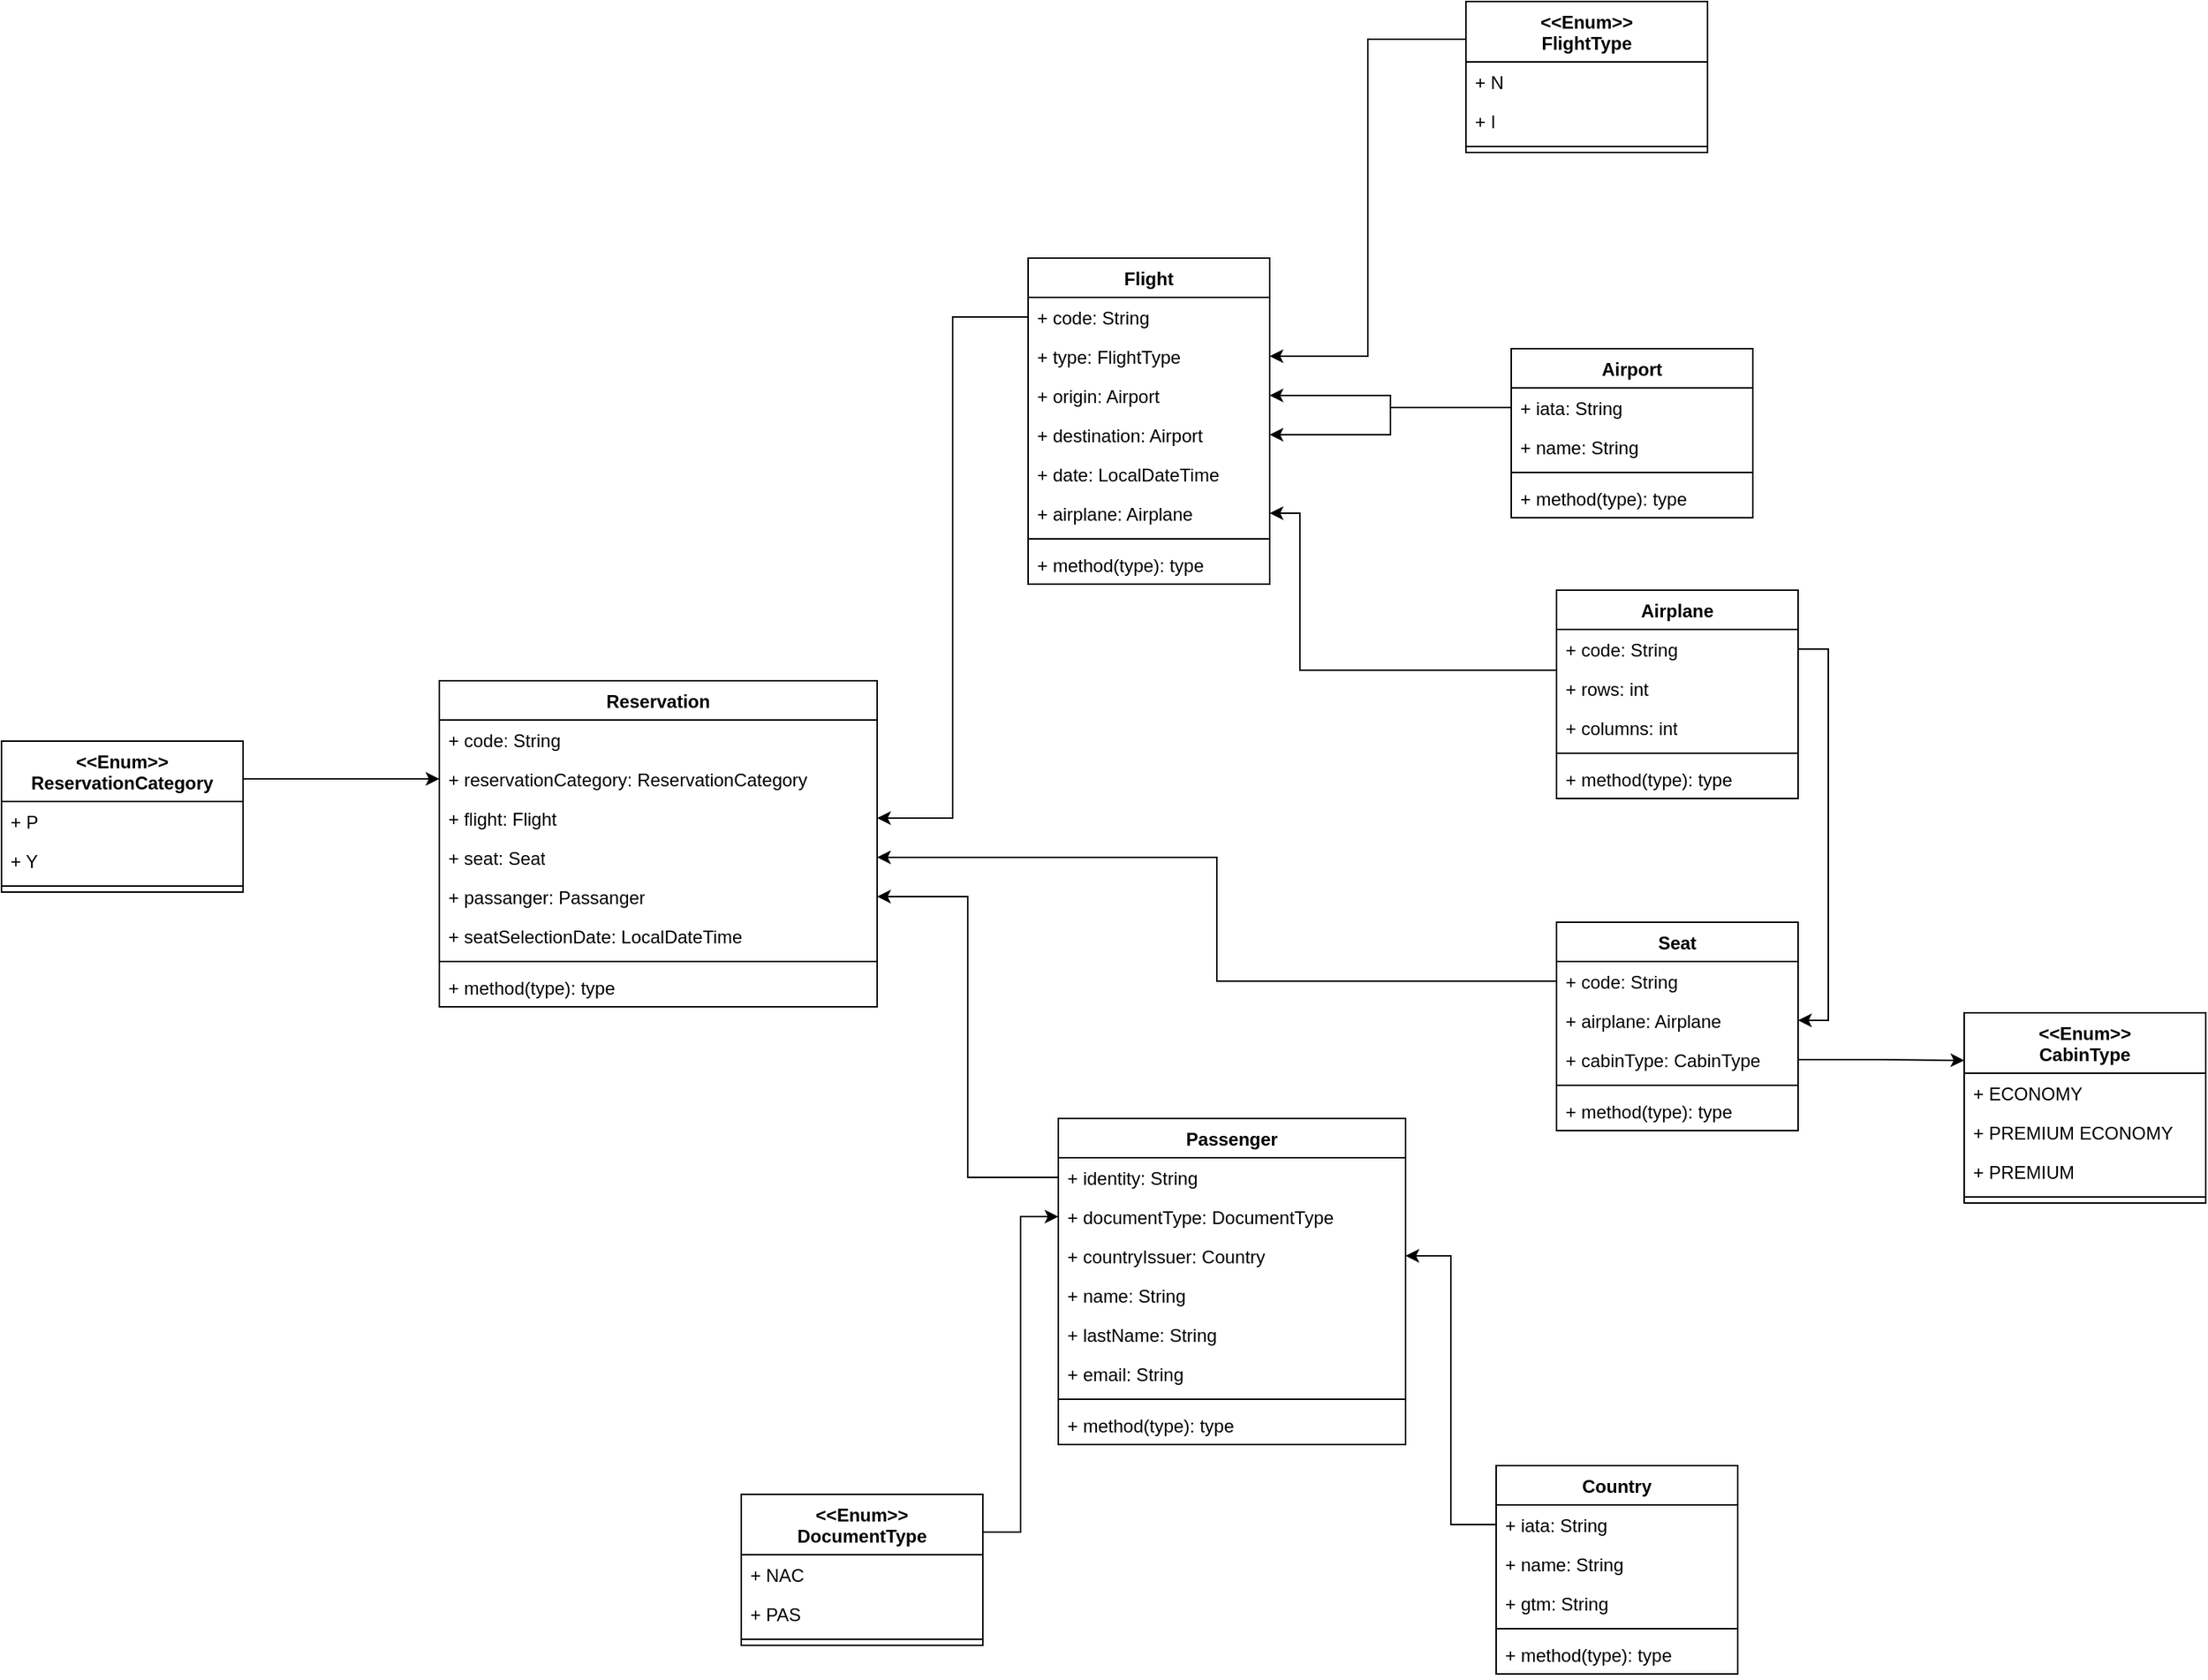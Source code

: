 <mxfile version="24.8.0">
  <diagram name="Página-1" id="7GFzB7mrPcxD99Pc3TqR">
    <mxGraphModel dx="2781" dy="2295" grid="1" gridSize="10" guides="1" tooltips="1" connect="1" arrows="1" fold="1" page="1" pageScale="1" pageWidth="827" pageHeight="1169" math="0" shadow="0">
      <root>
        <mxCell id="0" />
        <mxCell id="1" parent="0" />
        <mxCell id="gfBn0jHcYiz-HA4uEaEU-1" value="Flight" style="swimlane;fontStyle=1;align=center;verticalAlign=top;childLayout=stackLayout;horizontal=1;startSize=26;horizontalStack=0;resizeParent=1;resizeParentMax=0;resizeLast=0;collapsible=1;marginBottom=0;whiteSpace=wrap;html=1;" vertex="1" parent="1">
          <mxGeometry x="420" y="40" width="160" height="216" as="geometry" />
        </mxCell>
        <mxCell id="gfBn0jHcYiz-HA4uEaEU-15" value="+ code: String" style="text;strokeColor=none;fillColor=none;align=left;verticalAlign=top;spacingLeft=4;spacingRight=4;overflow=hidden;rotatable=0;points=[[0,0.5],[1,0.5]];portConstraint=eastwest;whiteSpace=wrap;html=1;" vertex="1" parent="gfBn0jHcYiz-HA4uEaEU-1">
          <mxGeometry y="26" width="160" height="26" as="geometry" />
        </mxCell>
        <mxCell id="gfBn0jHcYiz-HA4uEaEU-2" value="+ type: FlightType" style="text;strokeColor=none;fillColor=none;align=left;verticalAlign=top;spacingLeft=4;spacingRight=4;overflow=hidden;rotatable=0;points=[[0,0.5],[1,0.5]];portConstraint=eastwest;whiteSpace=wrap;html=1;" vertex="1" parent="gfBn0jHcYiz-HA4uEaEU-1">
          <mxGeometry y="52" width="160" height="26" as="geometry" />
        </mxCell>
        <mxCell id="gfBn0jHcYiz-HA4uEaEU-16" value="+ origin: Airport" style="text;strokeColor=none;fillColor=none;align=left;verticalAlign=top;spacingLeft=4;spacingRight=4;overflow=hidden;rotatable=0;points=[[0,0.5],[1,0.5]];portConstraint=eastwest;whiteSpace=wrap;html=1;" vertex="1" parent="gfBn0jHcYiz-HA4uEaEU-1">
          <mxGeometry y="78" width="160" height="26" as="geometry" />
        </mxCell>
        <mxCell id="gfBn0jHcYiz-HA4uEaEU-17" value="+ destination: Airport" style="text;strokeColor=none;fillColor=none;align=left;verticalAlign=top;spacingLeft=4;spacingRight=4;overflow=hidden;rotatable=0;points=[[0,0.5],[1,0.5]];portConstraint=eastwest;whiteSpace=wrap;html=1;" vertex="1" parent="gfBn0jHcYiz-HA4uEaEU-1">
          <mxGeometry y="104" width="160" height="26" as="geometry" />
        </mxCell>
        <mxCell id="gfBn0jHcYiz-HA4uEaEU-25" value="+ date: LocalDateTime" style="text;strokeColor=none;fillColor=none;align=left;verticalAlign=top;spacingLeft=4;spacingRight=4;overflow=hidden;rotatable=0;points=[[0,0.5],[1,0.5]];portConstraint=eastwest;whiteSpace=wrap;html=1;" vertex="1" parent="gfBn0jHcYiz-HA4uEaEU-1">
          <mxGeometry y="130" width="160" height="26" as="geometry" />
        </mxCell>
        <mxCell id="gfBn0jHcYiz-HA4uEaEU-94" value="+ airplane: Airplane" style="text;strokeColor=none;fillColor=none;align=left;verticalAlign=top;spacingLeft=4;spacingRight=4;overflow=hidden;rotatable=0;points=[[0,0.5],[1,0.5]];portConstraint=eastwest;whiteSpace=wrap;html=1;" vertex="1" parent="gfBn0jHcYiz-HA4uEaEU-1">
          <mxGeometry y="156" width="160" height="26" as="geometry" />
        </mxCell>
        <mxCell id="gfBn0jHcYiz-HA4uEaEU-3" value="" style="line;strokeWidth=1;fillColor=none;align=left;verticalAlign=middle;spacingTop=-1;spacingLeft=3;spacingRight=3;rotatable=0;labelPosition=right;points=[];portConstraint=eastwest;strokeColor=inherit;" vertex="1" parent="gfBn0jHcYiz-HA4uEaEU-1">
          <mxGeometry y="182" width="160" height="8" as="geometry" />
        </mxCell>
        <mxCell id="gfBn0jHcYiz-HA4uEaEU-4" value="+ method(type): type" style="text;strokeColor=none;fillColor=none;align=left;verticalAlign=top;spacingLeft=4;spacingRight=4;overflow=hidden;rotatable=0;points=[[0,0.5],[1,0.5]];portConstraint=eastwest;whiteSpace=wrap;html=1;" vertex="1" parent="gfBn0jHcYiz-HA4uEaEU-1">
          <mxGeometry y="190" width="160" height="26" as="geometry" />
        </mxCell>
        <mxCell id="gfBn0jHcYiz-HA4uEaEU-14" style="edgeStyle=orthogonalEdgeStyle;rounded=0;orthogonalLoop=1;jettySize=auto;html=1;exitX=0;exitY=0.25;exitDx=0;exitDy=0;entryX=1;entryY=0.5;entryDx=0;entryDy=0;" edge="1" parent="1" source="gfBn0jHcYiz-HA4uEaEU-9" target="gfBn0jHcYiz-HA4uEaEU-2">
          <mxGeometry relative="1" as="geometry" />
        </mxCell>
        <mxCell id="gfBn0jHcYiz-HA4uEaEU-9" value="&lt;div&gt;&amp;lt;&amp;lt;Enum&amp;gt;&amp;gt;&lt;/div&gt;FlightType" style="swimlane;fontStyle=1;align=center;verticalAlign=top;childLayout=stackLayout;horizontal=1;startSize=40;horizontalStack=0;resizeParent=1;resizeParentMax=0;resizeLast=0;collapsible=1;marginBottom=0;whiteSpace=wrap;html=1;" vertex="1" parent="1">
          <mxGeometry x="710" y="-130" width="160" height="100" as="geometry" />
        </mxCell>
        <mxCell id="gfBn0jHcYiz-HA4uEaEU-10" value="+ N" style="text;strokeColor=none;fillColor=none;align=left;verticalAlign=top;spacingLeft=4;spacingRight=4;overflow=hidden;rotatable=0;points=[[0,0.5],[1,0.5]];portConstraint=eastwest;whiteSpace=wrap;html=1;" vertex="1" parent="gfBn0jHcYiz-HA4uEaEU-9">
          <mxGeometry y="40" width="160" height="26" as="geometry" />
        </mxCell>
        <mxCell id="gfBn0jHcYiz-HA4uEaEU-13" value="+ I" style="text;strokeColor=none;fillColor=none;align=left;verticalAlign=top;spacingLeft=4;spacingRight=4;overflow=hidden;rotatable=0;points=[[0,0.5],[1,0.5]];portConstraint=eastwest;whiteSpace=wrap;html=1;" vertex="1" parent="gfBn0jHcYiz-HA4uEaEU-9">
          <mxGeometry y="66" width="160" height="26" as="geometry" />
        </mxCell>
        <mxCell id="gfBn0jHcYiz-HA4uEaEU-11" value="" style="line;strokeWidth=1;fillColor=none;align=left;verticalAlign=middle;spacingTop=-1;spacingLeft=3;spacingRight=3;rotatable=0;labelPosition=right;points=[];portConstraint=eastwest;strokeColor=inherit;" vertex="1" parent="gfBn0jHcYiz-HA4uEaEU-9">
          <mxGeometry y="92" width="160" height="8" as="geometry" />
        </mxCell>
        <mxCell id="gfBn0jHcYiz-HA4uEaEU-18" value="Airport" style="swimlane;fontStyle=1;align=center;verticalAlign=top;childLayout=stackLayout;horizontal=1;startSize=26;horizontalStack=0;resizeParent=1;resizeParentMax=0;resizeLast=0;collapsible=1;marginBottom=0;whiteSpace=wrap;html=1;" vertex="1" parent="1">
          <mxGeometry x="740" y="100" width="160" height="112" as="geometry" />
        </mxCell>
        <mxCell id="gfBn0jHcYiz-HA4uEaEU-19" value="+ iata: String" style="text;strokeColor=none;fillColor=none;align=left;verticalAlign=top;spacingLeft=4;spacingRight=4;overflow=hidden;rotatable=0;points=[[0,0.5],[1,0.5]];portConstraint=eastwest;whiteSpace=wrap;html=1;" vertex="1" parent="gfBn0jHcYiz-HA4uEaEU-18">
          <mxGeometry y="26" width="160" height="26" as="geometry" />
        </mxCell>
        <mxCell id="gfBn0jHcYiz-HA4uEaEU-20" value="+ name: String" style="text;strokeColor=none;fillColor=none;align=left;verticalAlign=top;spacingLeft=4;spacingRight=4;overflow=hidden;rotatable=0;points=[[0,0.5],[1,0.5]];portConstraint=eastwest;whiteSpace=wrap;html=1;" vertex="1" parent="gfBn0jHcYiz-HA4uEaEU-18">
          <mxGeometry y="52" width="160" height="26" as="geometry" />
        </mxCell>
        <mxCell id="gfBn0jHcYiz-HA4uEaEU-23" value="" style="line;strokeWidth=1;fillColor=none;align=left;verticalAlign=middle;spacingTop=-1;spacingLeft=3;spacingRight=3;rotatable=0;labelPosition=right;points=[];portConstraint=eastwest;strokeColor=inherit;" vertex="1" parent="gfBn0jHcYiz-HA4uEaEU-18">
          <mxGeometry y="78" width="160" height="8" as="geometry" />
        </mxCell>
        <mxCell id="gfBn0jHcYiz-HA4uEaEU-24" value="+ method(type): type" style="text;strokeColor=none;fillColor=none;align=left;verticalAlign=top;spacingLeft=4;spacingRight=4;overflow=hidden;rotatable=0;points=[[0,0.5],[1,0.5]];portConstraint=eastwest;whiteSpace=wrap;html=1;" vertex="1" parent="gfBn0jHcYiz-HA4uEaEU-18">
          <mxGeometry y="86" width="160" height="26" as="geometry" />
        </mxCell>
        <mxCell id="gfBn0jHcYiz-HA4uEaEU-26" style="edgeStyle=orthogonalEdgeStyle;rounded=0;orthogonalLoop=1;jettySize=auto;html=1;exitX=0;exitY=0.5;exitDx=0;exitDy=0;entryX=1;entryY=0.5;entryDx=0;entryDy=0;" edge="1" parent="1" source="gfBn0jHcYiz-HA4uEaEU-19" target="gfBn0jHcYiz-HA4uEaEU-16">
          <mxGeometry relative="1" as="geometry" />
        </mxCell>
        <mxCell id="gfBn0jHcYiz-HA4uEaEU-27" style="edgeStyle=orthogonalEdgeStyle;rounded=0;orthogonalLoop=1;jettySize=auto;html=1;exitX=0;exitY=0.5;exitDx=0;exitDy=0;entryX=1;entryY=0.5;entryDx=0;entryDy=0;" edge="1" parent="1" source="gfBn0jHcYiz-HA4uEaEU-19" target="gfBn0jHcYiz-HA4uEaEU-17">
          <mxGeometry relative="1" as="geometry" />
        </mxCell>
        <mxCell id="gfBn0jHcYiz-HA4uEaEU-28" value="Airplane" style="swimlane;fontStyle=1;align=center;verticalAlign=top;childLayout=stackLayout;horizontal=1;startSize=26;horizontalStack=0;resizeParent=1;resizeParentMax=0;resizeLast=0;collapsible=1;marginBottom=0;whiteSpace=wrap;html=1;" vertex="1" parent="1">
          <mxGeometry x="770" y="260" width="160" height="138" as="geometry" />
        </mxCell>
        <mxCell id="gfBn0jHcYiz-HA4uEaEU-33" value="+ code: String" style="text;strokeColor=none;fillColor=none;align=left;verticalAlign=top;spacingLeft=4;spacingRight=4;overflow=hidden;rotatable=0;points=[[0,0.5],[1,0.5]];portConstraint=eastwest;whiteSpace=wrap;html=1;" vertex="1" parent="gfBn0jHcYiz-HA4uEaEU-28">
          <mxGeometry y="26" width="160" height="26" as="geometry" />
        </mxCell>
        <mxCell id="gfBn0jHcYiz-HA4uEaEU-107" value="+ rows: int" style="text;strokeColor=none;fillColor=none;align=left;verticalAlign=top;spacingLeft=4;spacingRight=4;overflow=hidden;rotatable=0;points=[[0,0.5],[1,0.5]];portConstraint=eastwest;whiteSpace=wrap;html=1;" vertex="1" parent="gfBn0jHcYiz-HA4uEaEU-28">
          <mxGeometry y="52" width="160" height="26" as="geometry" />
        </mxCell>
        <mxCell id="gfBn0jHcYiz-HA4uEaEU-108" value="+ columns: int" style="text;strokeColor=none;fillColor=none;align=left;verticalAlign=top;spacingLeft=4;spacingRight=4;overflow=hidden;rotatable=0;points=[[0,0.5],[1,0.5]];portConstraint=eastwest;whiteSpace=wrap;html=1;" vertex="1" parent="gfBn0jHcYiz-HA4uEaEU-28">
          <mxGeometry y="78" width="160" height="26" as="geometry" />
        </mxCell>
        <mxCell id="gfBn0jHcYiz-HA4uEaEU-34" value="" style="line;strokeWidth=1;fillColor=none;align=left;verticalAlign=middle;spacingTop=-1;spacingLeft=3;spacingRight=3;rotatable=0;labelPosition=right;points=[];portConstraint=eastwest;strokeColor=inherit;" vertex="1" parent="gfBn0jHcYiz-HA4uEaEU-28">
          <mxGeometry y="104" width="160" height="8" as="geometry" />
        </mxCell>
        <mxCell id="gfBn0jHcYiz-HA4uEaEU-35" value="+ method(type): type" style="text;strokeColor=none;fillColor=none;align=left;verticalAlign=top;spacingLeft=4;spacingRight=4;overflow=hidden;rotatable=0;points=[[0,0.5],[1,0.5]];portConstraint=eastwest;whiteSpace=wrap;html=1;" vertex="1" parent="gfBn0jHcYiz-HA4uEaEU-28">
          <mxGeometry y="112" width="160" height="26" as="geometry" />
        </mxCell>
        <mxCell id="gfBn0jHcYiz-HA4uEaEU-36" value="&lt;div&gt;&amp;lt;&amp;lt;Enum&amp;gt;&amp;gt;&lt;/div&gt;CabinType" style="swimlane;fontStyle=1;align=center;verticalAlign=top;childLayout=stackLayout;horizontal=1;startSize=40;horizontalStack=0;resizeParent=1;resizeParentMax=0;resizeLast=0;collapsible=1;marginBottom=0;whiteSpace=wrap;html=1;" vertex="1" parent="1">
          <mxGeometry x="1040" y="540" width="160" height="126" as="geometry" />
        </mxCell>
        <mxCell id="gfBn0jHcYiz-HA4uEaEU-37" value="+ ECONOMY" style="text;strokeColor=none;fillColor=none;align=left;verticalAlign=top;spacingLeft=4;spacingRight=4;overflow=hidden;rotatable=0;points=[[0,0.5],[1,0.5]];portConstraint=eastwest;whiteSpace=wrap;html=1;" vertex="1" parent="gfBn0jHcYiz-HA4uEaEU-36">
          <mxGeometry y="40" width="160" height="26" as="geometry" />
        </mxCell>
        <mxCell id="gfBn0jHcYiz-HA4uEaEU-38" value="+ PREMIUM ECONOMY" style="text;strokeColor=none;fillColor=none;align=left;verticalAlign=top;spacingLeft=4;spacingRight=4;overflow=hidden;rotatable=0;points=[[0,0.5],[1,0.5]];portConstraint=eastwest;whiteSpace=wrap;html=1;" vertex="1" parent="gfBn0jHcYiz-HA4uEaEU-36">
          <mxGeometry y="66" width="160" height="26" as="geometry" />
        </mxCell>
        <mxCell id="gfBn0jHcYiz-HA4uEaEU-40" value="+ PREMIUM" style="text;strokeColor=none;fillColor=none;align=left;verticalAlign=top;spacingLeft=4;spacingRight=4;overflow=hidden;rotatable=0;points=[[0,0.5],[1,0.5]];portConstraint=eastwest;whiteSpace=wrap;html=1;" vertex="1" parent="gfBn0jHcYiz-HA4uEaEU-36">
          <mxGeometry y="92" width="160" height="26" as="geometry" />
        </mxCell>
        <mxCell id="gfBn0jHcYiz-HA4uEaEU-39" value="" style="line;strokeWidth=1;fillColor=none;align=left;verticalAlign=middle;spacingTop=-1;spacingLeft=3;spacingRight=3;rotatable=0;labelPosition=right;points=[];portConstraint=eastwest;strokeColor=inherit;" vertex="1" parent="gfBn0jHcYiz-HA4uEaEU-36">
          <mxGeometry y="118" width="160" height="8" as="geometry" />
        </mxCell>
        <mxCell id="gfBn0jHcYiz-HA4uEaEU-41" value="Seat" style="swimlane;fontStyle=1;align=center;verticalAlign=top;childLayout=stackLayout;horizontal=1;startSize=26;horizontalStack=0;resizeParent=1;resizeParentMax=0;resizeLast=0;collapsible=1;marginBottom=0;whiteSpace=wrap;html=1;" vertex="1" parent="1">
          <mxGeometry x="770" y="480" width="160" height="138" as="geometry" />
        </mxCell>
        <mxCell id="gfBn0jHcYiz-HA4uEaEU-42" value="+ code: String" style="text;strokeColor=none;fillColor=none;align=left;verticalAlign=top;spacingLeft=4;spacingRight=4;overflow=hidden;rotatable=0;points=[[0,0.5],[1,0.5]];portConstraint=eastwest;whiteSpace=wrap;html=1;" vertex="1" parent="gfBn0jHcYiz-HA4uEaEU-41">
          <mxGeometry y="26" width="160" height="26" as="geometry" />
        </mxCell>
        <mxCell id="gfBn0jHcYiz-HA4uEaEU-47" value="+ airplane: Airplane" style="text;strokeColor=none;fillColor=none;align=left;verticalAlign=top;spacingLeft=4;spacingRight=4;overflow=hidden;rotatable=0;points=[[0,0.5],[1,0.5]];portConstraint=eastwest;whiteSpace=wrap;html=1;" vertex="1" parent="gfBn0jHcYiz-HA4uEaEU-41">
          <mxGeometry y="52" width="160" height="26" as="geometry" />
        </mxCell>
        <mxCell id="gfBn0jHcYiz-HA4uEaEU-48" value="+ cabinType: CabinType" style="text;strokeColor=none;fillColor=none;align=left;verticalAlign=top;spacingLeft=4;spacingRight=4;overflow=hidden;rotatable=0;points=[[0,0.5],[1,0.5]];portConstraint=eastwest;whiteSpace=wrap;html=1;" vertex="1" parent="gfBn0jHcYiz-HA4uEaEU-41">
          <mxGeometry y="78" width="160" height="26" as="geometry" />
        </mxCell>
        <mxCell id="gfBn0jHcYiz-HA4uEaEU-43" value="" style="line;strokeWidth=1;fillColor=none;align=left;verticalAlign=middle;spacingTop=-1;spacingLeft=3;spacingRight=3;rotatable=0;labelPosition=right;points=[];portConstraint=eastwest;strokeColor=inherit;" vertex="1" parent="gfBn0jHcYiz-HA4uEaEU-41">
          <mxGeometry y="104" width="160" height="8" as="geometry" />
        </mxCell>
        <mxCell id="gfBn0jHcYiz-HA4uEaEU-44" value="+ method(type): type" style="text;strokeColor=none;fillColor=none;align=left;verticalAlign=top;spacingLeft=4;spacingRight=4;overflow=hidden;rotatable=0;points=[[0,0.5],[1,0.5]];portConstraint=eastwest;whiteSpace=wrap;html=1;" vertex="1" parent="gfBn0jHcYiz-HA4uEaEU-41">
          <mxGeometry y="112" width="160" height="26" as="geometry" />
        </mxCell>
        <mxCell id="gfBn0jHcYiz-HA4uEaEU-50" value="Passenger" style="swimlane;fontStyle=1;align=center;verticalAlign=top;childLayout=stackLayout;horizontal=1;startSize=26;horizontalStack=0;resizeParent=1;resizeParentMax=0;resizeLast=0;collapsible=1;marginBottom=0;whiteSpace=wrap;html=1;" vertex="1" parent="1">
          <mxGeometry x="440" y="610" width="230" height="216" as="geometry" />
        </mxCell>
        <mxCell id="gfBn0jHcYiz-HA4uEaEU-51" value="+ identity: String" style="text;strokeColor=none;fillColor=none;align=left;verticalAlign=top;spacingLeft=4;spacingRight=4;overflow=hidden;rotatable=0;points=[[0,0.5],[1,0.5]];portConstraint=eastwest;whiteSpace=wrap;html=1;" vertex="1" parent="gfBn0jHcYiz-HA4uEaEU-50">
          <mxGeometry y="26" width="230" height="26" as="geometry" />
        </mxCell>
        <mxCell id="gfBn0jHcYiz-HA4uEaEU-55" value="+ documentType: DocumentType" style="text;strokeColor=none;fillColor=none;align=left;verticalAlign=top;spacingLeft=4;spacingRight=4;overflow=hidden;rotatable=0;points=[[0,0.5],[1,0.5]];portConstraint=eastwest;whiteSpace=wrap;html=1;" vertex="1" parent="gfBn0jHcYiz-HA4uEaEU-50">
          <mxGeometry y="52" width="230" height="26" as="geometry" />
        </mxCell>
        <mxCell id="gfBn0jHcYiz-HA4uEaEU-54" value="+ countryIssuer: Country" style="text;strokeColor=none;fillColor=none;align=left;verticalAlign=top;spacingLeft=4;spacingRight=4;overflow=hidden;rotatable=0;points=[[0,0.5],[1,0.5]];portConstraint=eastwest;whiteSpace=wrap;html=1;" vertex="1" parent="gfBn0jHcYiz-HA4uEaEU-50">
          <mxGeometry y="78" width="230" height="26" as="geometry" />
        </mxCell>
        <mxCell id="gfBn0jHcYiz-HA4uEaEU-62" value="+ name: String" style="text;strokeColor=none;fillColor=none;align=left;verticalAlign=top;spacingLeft=4;spacingRight=4;overflow=hidden;rotatable=0;points=[[0,0.5],[1,0.5]];portConstraint=eastwest;whiteSpace=wrap;html=1;" vertex="1" parent="gfBn0jHcYiz-HA4uEaEU-50">
          <mxGeometry y="104" width="230" height="26" as="geometry" />
        </mxCell>
        <mxCell id="gfBn0jHcYiz-HA4uEaEU-81" value="+ lastName: String" style="text;strokeColor=none;fillColor=none;align=left;verticalAlign=top;spacingLeft=4;spacingRight=4;overflow=hidden;rotatable=0;points=[[0,0.5],[1,0.5]];portConstraint=eastwest;whiteSpace=wrap;html=1;" vertex="1" parent="gfBn0jHcYiz-HA4uEaEU-50">
          <mxGeometry y="130" width="230" height="26" as="geometry" />
        </mxCell>
        <mxCell id="gfBn0jHcYiz-HA4uEaEU-63" value="+ email: String" style="text;strokeColor=none;fillColor=none;align=left;verticalAlign=top;spacingLeft=4;spacingRight=4;overflow=hidden;rotatable=0;points=[[0,0.5],[1,0.5]];portConstraint=eastwest;whiteSpace=wrap;html=1;" vertex="1" parent="gfBn0jHcYiz-HA4uEaEU-50">
          <mxGeometry y="156" width="230" height="26" as="geometry" />
        </mxCell>
        <mxCell id="gfBn0jHcYiz-HA4uEaEU-52" value="" style="line;strokeWidth=1;fillColor=none;align=left;verticalAlign=middle;spacingTop=-1;spacingLeft=3;spacingRight=3;rotatable=0;labelPosition=right;points=[];portConstraint=eastwest;strokeColor=inherit;" vertex="1" parent="gfBn0jHcYiz-HA4uEaEU-50">
          <mxGeometry y="182" width="230" height="8" as="geometry" />
        </mxCell>
        <mxCell id="gfBn0jHcYiz-HA4uEaEU-53" value="+ method(type): type" style="text;strokeColor=none;fillColor=none;align=left;verticalAlign=top;spacingLeft=4;spacingRight=4;overflow=hidden;rotatable=0;points=[[0,0.5],[1,0.5]];portConstraint=eastwest;whiteSpace=wrap;html=1;" vertex="1" parent="gfBn0jHcYiz-HA4uEaEU-50">
          <mxGeometry y="190" width="230" height="26" as="geometry" />
        </mxCell>
        <mxCell id="gfBn0jHcYiz-HA4uEaEU-61" style="edgeStyle=orthogonalEdgeStyle;rounded=0;orthogonalLoop=1;jettySize=auto;html=1;exitX=1;exitY=0.25;exitDx=0;exitDy=0;entryX=0;entryY=0.5;entryDx=0;entryDy=0;" edge="1" parent="1" source="gfBn0jHcYiz-HA4uEaEU-56" target="gfBn0jHcYiz-HA4uEaEU-55">
          <mxGeometry relative="1" as="geometry" />
        </mxCell>
        <mxCell id="gfBn0jHcYiz-HA4uEaEU-56" value="&lt;div&gt;&amp;lt;&amp;lt;Enum&amp;gt;&amp;gt;&lt;/div&gt;DocumentType" style="swimlane;fontStyle=1;align=center;verticalAlign=top;childLayout=stackLayout;horizontal=1;startSize=40;horizontalStack=0;resizeParent=1;resizeParentMax=0;resizeLast=0;collapsible=1;marginBottom=0;whiteSpace=wrap;html=1;" vertex="1" parent="1">
          <mxGeometry x="230" y="859" width="160" height="100" as="geometry" />
        </mxCell>
        <mxCell id="gfBn0jHcYiz-HA4uEaEU-57" value="+ NAC" style="text;strokeColor=none;fillColor=none;align=left;verticalAlign=top;spacingLeft=4;spacingRight=4;overflow=hidden;rotatable=0;points=[[0,0.5],[1,0.5]];portConstraint=eastwest;whiteSpace=wrap;html=1;" vertex="1" parent="gfBn0jHcYiz-HA4uEaEU-56">
          <mxGeometry y="40" width="160" height="26" as="geometry" />
        </mxCell>
        <mxCell id="gfBn0jHcYiz-HA4uEaEU-58" value="+ PAS" style="text;strokeColor=none;fillColor=none;align=left;verticalAlign=top;spacingLeft=4;spacingRight=4;overflow=hidden;rotatable=0;points=[[0,0.5],[1,0.5]];portConstraint=eastwest;whiteSpace=wrap;html=1;" vertex="1" parent="gfBn0jHcYiz-HA4uEaEU-56">
          <mxGeometry y="66" width="160" height="26" as="geometry" />
        </mxCell>
        <mxCell id="gfBn0jHcYiz-HA4uEaEU-60" value="" style="line;strokeWidth=1;fillColor=none;align=left;verticalAlign=middle;spacingTop=-1;spacingLeft=3;spacingRight=3;rotatable=0;labelPosition=right;points=[];portConstraint=eastwest;strokeColor=inherit;" vertex="1" parent="gfBn0jHcYiz-HA4uEaEU-56">
          <mxGeometry y="92" width="160" height="8" as="geometry" />
        </mxCell>
        <mxCell id="gfBn0jHcYiz-HA4uEaEU-65" value="Country" style="swimlane;fontStyle=1;align=center;verticalAlign=top;childLayout=stackLayout;horizontal=1;startSize=26;horizontalStack=0;resizeParent=1;resizeParentMax=0;resizeLast=0;collapsible=1;marginBottom=0;whiteSpace=wrap;html=1;" vertex="1" parent="1">
          <mxGeometry x="730" y="840" width="160" height="138" as="geometry" />
        </mxCell>
        <mxCell id="gfBn0jHcYiz-HA4uEaEU-66" value="+ iata: String" style="text;strokeColor=none;fillColor=none;align=left;verticalAlign=top;spacingLeft=4;spacingRight=4;overflow=hidden;rotatable=0;points=[[0,0.5],[1,0.5]];portConstraint=eastwest;whiteSpace=wrap;html=1;" vertex="1" parent="gfBn0jHcYiz-HA4uEaEU-65">
          <mxGeometry y="26" width="160" height="26" as="geometry" />
        </mxCell>
        <mxCell id="gfBn0jHcYiz-HA4uEaEU-67" value="+ name: String" style="text;strokeColor=none;fillColor=none;align=left;verticalAlign=top;spacingLeft=4;spacingRight=4;overflow=hidden;rotatable=0;points=[[0,0.5],[1,0.5]];portConstraint=eastwest;whiteSpace=wrap;html=1;" vertex="1" parent="gfBn0jHcYiz-HA4uEaEU-65">
          <mxGeometry y="52" width="160" height="26" as="geometry" />
        </mxCell>
        <mxCell id="gfBn0jHcYiz-HA4uEaEU-71" value="+ gtm: String" style="text;strokeColor=none;fillColor=none;align=left;verticalAlign=top;spacingLeft=4;spacingRight=4;overflow=hidden;rotatable=0;points=[[0,0.5],[1,0.5]];portConstraint=eastwest;whiteSpace=wrap;html=1;" vertex="1" parent="gfBn0jHcYiz-HA4uEaEU-65">
          <mxGeometry y="78" width="160" height="26" as="geometry" />
        </mxCell>
        <mxCell id="gfBn0jHcYiz-HA4uEaEU-68" value="" style="line;strokeWidth=1;fillColor=none;align=left;verticalAlign=middle;spacingTop=-1;spacingLeft=3;spacingRight=3;rotatable=0;labelPosition=right;points=[];portConstraint=eastwest;strokeColor=inherit;" vertex="1" parent="gfBn0jHcYiz-HA4uEaEU-65">
          <mxGeometry y="104" width="160" height="8" as="geometry" />
        </mxCell>
        <mxCell id="gfBn0jHcYiz-HA4uEaEU-69" value="+ method(type): type" style="text;strokeColor=none;fillColor=none;align=left;verticalAlign=top;spacingLeft=4;spacingRight=4;overflow=hidden;rotatable=0;points=[[0,0.5],[1,0.5]];portConstraint=eastwest;whiteSpace=wrap;html=1;" vertex="1" parent="gfBn0jHcYiz-HA4uEaEU-65">
          <mxGeometry y="112" width="160" height="26" as="geometry" />
        </mxCell>
        <mxCell id="gfBn0jHcYiz-HA4uEaEU-72" style="edgeStyle=orthogonalEdgeStyle;rounded=0;orthogonalLoop=1;jettySize=auto;html=1;exitX=0;exitY=0.5;exitDx=0;exitDy=0;entryX=1;entryY=0.5;entryDx=0;entryDy=0;" edge="1" parent="1" source="gfBn0jHcYiz-HA4uEaEU-66" target="gfBn0jHcYiz-HA4uEaEU-54">
          <mxGeometry relative="1" as="geometry" />
        </mxCell>
        <mxCell id="gfBn0jHcYiz-HA4uEaEU-73" value="Reservation" style="swimlane;fontStyle=1;align=center;verticalAlign=top;childLayout=stackLayout;horizontal=1;startSize=26;horizontalStack=0;resizeParent=1;resizeParentMax=0;resizeLast=0;collapsible=1;marginBottom=0;whiteSpace=wrap;html=1;" vertex="1" parent="1">
          <mxGeometry x="30" y="320" width="290" height="216" as="geometry" />
        </mxCell>
        <mxCell id="gfBn0jHcYiz-HA4uEaEU-74" value="+ code: String" style="text;strokeColor=none;fillColor=none;align=left;verticalAlign=top;spacingLeft=4;spacingRight=4;overflow=hidden;rotatable=0;points=[[0,0.5],[1,0.5]];portConstraint=eastwest;whiteSpace=wrap;html=1;" vertex="1" parent="gfBn0jHcYiz-HA4uEaEU-73">
          <mxGeometry y="26" width="290" height="26" as="geometry" />
        </mxCell>
        <mxCell id="gfBn0jHcYiz-HA4uEaEU-75" value="+ reservationCategory: ReservationCategory" style="text;strokeColor=none;fillColor=none;align=left;verticalAlign=top;spacingLeft=4;spacingRight=4;overflow=hidden;rotatable=0;points=[[0,0.5],[1,0.5]];portConstraint=eastwest;whiteSpace=wrap;html=1;" vertex="1" parent="gfBn0jHcYiz-HA4uEaEU-73">
          <mxGeometry y="52" width="290" height="26" as="geometry" />
        </mxCell>
        <mxCell id="gfBn0jHcYiz-HA4uEaEU-76" value="+ flight: Flight" style="text;strokeColor=none;fillColor=none;align=left;verticalAlign=top;spacingLeft=4;spacingRight=4;overflow=hidden;rotatable=0;points=[[0,0.5],[1,0.5]];portConstraint=eastwest;whiteSpace=wrap;html=1;" vertex="1" parent="gfBn0jHcYiz-HA4uEaEU-73">
          <mxGeometry y="78" width="290" height="26" as="geometry" />
        </mxCell>
        <mxCell id="gfBn0jHcYiz-HA4uEaEU-103" value="+ seat: Seat" style="text;strokeColor=none;fillColor=none;align=left;verticalAlign=top;spacingLeft=4;spacingRight=4;overflow=hidden;rotatable=0;points=[[0,0.5],[1,0.5]];portConstraint=eastwest;whiteSpace=wrap;html=1;" vertex="1" parent="gfBn0jHcYiz-HA4uEaEU-73">
          <mxGeometry y="104" width="290" height="26" as="geometry" />
        </mxCell>
        <mxCell id="gfBn0jHcYiz-HA4uEaEU-77" value="+ passanger: Passanger" style="text;strokeColor=none;fillColor=none;align=left;verticalAlign=top;spacingLeft=4;spacingRight=4;overflow=hidden;rotatable=0;points=[[0,0.5],[1,0.5]];portConstraint=eastwest;whiteSpace=wrap;html=1;" vertex="1" parent="gfBn0jHcYiz-HA4uEaEU-73">
          <mxGeometry y="130" width="290" height="26" as="geometry" />
        </mxCell>
        <mxCell id="gfBn0jHcYiz-HA4uEaEU-105" value="+ seatSelectionDate: LocalDateTime" style="text;strokeColor=none;fillColor=none;align=left;verticalAlign=top;spacingLeft=4;spacingRight=4;overflow=hidden;rotatable=0;points=[[0,0.5],[1,0.5]];portConstraint=eastwest;whiteSpace=wrap;html=1;" vertex="1" parent="gfBn0jHcYiz-HA4uEaEU-73">
          <mxGeometry y="156" width="290" height="26" as="geometry" />
        </mxCell>
        <mxCell id="gfBn0jHcYiz-HA4uEaEU-79" value="" style="line;strokeWidth=1;fillColor=none;align=left;verticalAlign=middle;spacingTop=-1;spacingLeft=3;spacingRight=3;rotatable=0;labelPosition=right;points=[];portConstraint=eastwest;strokeColor=inherit;" vertex="1" parent="gfBn0jHcYiz-HA4uEaEU-73">
          <mxGeometry y="182" width="290" height="8" as="geometry" />
        </mxCell>
        <mxCell id="gfBn0jHcYiz-HA4uEaEU-80" value="+ method(type): type" style="text;strokeColor=none;fillColor=none;align=left;verticalAlign=top;spacingLeft=4;spacingRight=4;overflow=hidden;rotatable=0;points=[[0,0.5],[1,0.5]];portConstraint=eastwest;whiteSpace=wrap;html=1;" vertex="1" parent="gfBn0jHcYiz-HA4uEaEU-73">
          <mxGeometry y="190" width="290" height="26" as="geometry" />
        </mxCell>
        <mxCell id="gfBn0jHcYiz-HA4uEaEU-87" style="edgeStyle=orthogonalEdgeStyle;rounded=0;orthogonalLoop=1;jettySize=auto;html=1;exitX=1;exitY=0.25;exitDx=0;exitDy=0;entryX=0;entryY=0.5;entryDx=0;entryDy=0;" edge="1" parent="1" source="gfBn0jHcYiz-HA4uEaEU-82" target="gfBn0jHcYiz-HA4uEaEU-75">
          <mxGeometry relative="1" as="geometry" />
        </mxCell>
        <mxCell id="gfBn0jHcYiz-HA4uEaEU-82" value="&lt;div&gt;&amp;lt;&amp;lt;Enum&amp;gt;&amp;gt;&lt;/div&gt;ReservationCategory" style="swimlane;fontStyle=1;align=center;verticalAlign=top;childLayout=stackLayout;horizontal=1;startSize=40;horizontalStack=0;resizeParent=1;resizeParentMax=0;resizeLast=0;collapsible=1;marginBottom=0;whiteSpace=wrap;html=1;" vertex="1" parent="1">
          <mxGeometry x="-260" y="360" width="160" height="100" as="geometry" />
        </mxCell>
        <mxCell id="gfBn0jHcYiz-HA4uEaEU-83" value="+ P" style="text;strokeColor=none;fillColor=none;align=left;verticalAlign=top;spacingLeft=4;spacingRight=4;overflow=hidden;rotatable=0;points=[[0,0.5],[1,0.5]];portConstraint=eastwest;whiteSpace=wrap;html=1;" vertex="1" parent="gfBn0jHcYiz-HA4uEaEU-82">
          <mxGeometry y="40" width="160" height="26" as="geometry" />
        </mxCell>
        <mxCell id="gfBn0jHcYiz-HA4uEaEU-85" value="+ Y" style="text;strokeColor=none;fillColor=none;align=left;verticalAlign=top;spacingLeft=4;spacingRight=4;overflow=hidden;rotatable=0;points=[[0,0.5],[1,0.5]];portConstraint=eastwest;whiteSpace=wrap;html=1;" vertex="1" parent="gfBn0jHcYiz-HA4uEaEU-82">
          <mxGeometry y="66" width="160" height="26" as="geometry" />
        </mxCell>
        <mxCell id="gfBn0jHcYiz-HA4uEaEU-86" value="" style="line;strokeWidth=1;fillColor=none;align=left;verticalAlign=middle;spacingTop=-1;spacingLeft=3;spacingRight=3;rotatable=0;labelPosition=right;points=[];portConstraint=eastwest;strokeColor=inherit;" vertex="1" parent="gfBn0jHcYiz-HA4uEaEU-82">
          <mxGeometry y="92" width="160" height="8" as="geometry" />
        </mxCell>
        <mxCell id="gfBn0jHcYiz-HA4uEaEU-88" style="edgeStyle=orthogonalEdgeStyle;rounded=0;orthogonalLoop=1;jettySize=auto;html=1;exitX=0;exitY=0.5;exitDx=0;exitDy=0;entryX=1;entryY=0.5;entryDx=0;entryDy=0;" edge="1" parent="1" source="gfBn0jHcYiz-HA4uEaEU-15" target="gfBn0jHcYiz-HA4uEaEU-76">
          <mxGeometry relative="1" as="geometry" />
        </mxCell>
        <mxCell id="gfBn0jHcYiz-HA4uEaEU-95" style="edgeStyle=orthogonalEdgeStyle;rounded=0;orthogonalLoop=1;jettySize=auto;html=1;exitX=0;exitY=0.5;exitDx=0;exitDy=0;entryX=1;entryY=0.5;entryDx=0;entryDy=0;" edge="1" parent="1" source="gfBn0jHcYiz-HA4uEaEU-33" target="gfBn0jHcYiz-HA4uEaEU-94">
          <mxGeometry relative="1" as="geometry">
            <Array as="points">
              <mxPoint x="600" y="313" />
              <mxPoint x="600" y="209" />
            </Array>
          </mxGeometry>
        </mxCell>
        <mxCell id="gfBn0jHcYiz-HA4uEaEU-99" style="edgeStyle=orthogonalEdgeStyle;rounded=0;orthogonalLoop=1;jettySize=auto;html=1;exitX=0;exitY=0.5;exitDx=0;exitDy=0;entryX=1;entryY=0.5;entryDx=0;entryDy=0;" edge="1" parent="1" source="gfBn0jHcYiz-HA4uEaEU-51" target="gfBn0jHcYiz-HA4uEaEU-77">
          <mxGeometry relative="1" as="geometry" />
        </mxCell>
        <mxCell id="gfBn0jHcYiz-HA4uEaEU-101" style="edgeStyle=orthogonalEdgeStyle;rounded=0;orthogonalLoop=1;jettySize=auto;html=1;exitX=1;exitY=0.5;exitDx=0;exitDy=0;entryX=1;entryY=0.5;entryDx=0;entryDy=0;" edge="1" parent="1" source="gfBn0jHcYiz-HA4uEaEU-33" target="gfBn0jHcYiz-HA4uEaEU-47">
          <mxGeometry relative="1" as="geometry" />
        </mxCell>
        <mxCell id="gfBn0jHcYiz-HA4uEaEU-102" style="edgeStyle=orthogonalEdgeStyle;rounded=0;orthogonalLoop=1;jettySize=auto;html=1;exitX=1;exitY=0.5;exitDx=0;exitDy=0;entryX=0;entryY=0.25;entryDx=0;entryDy=0;" edge="1" parent="1" source="gfBn0jHcYiz-HA4uEaEU-48" target="gfBn0jHcYiz-HA4uEaEU-36">
          <mxGeometry relative="1" as="geometry" />
        </mxCell>
        <mxCell id="gfBn0jHcYiz-HA4uEaEU-104" style="edgeStyle=orthogonalEdgeStyle;rounded=0;orthogonalLoop=1;jettySize=auto;html=1;exitX=0;exitY=0.5;exitDx=0;exitDy=0;entryX=1;entryY=0.5;entryDx=0;entryDy=0;" edge="1" parent="1" source="gfBn0jHcYiz-HA4uEaEU-42" target="gfBn0jHcYiz-HA4uEaEU-103">
          <mxGeometry relative="1" as="geometry" />
        </mxCell>
      </root>
    </mxGraphModel>
  </diagram>
</mxfile>
